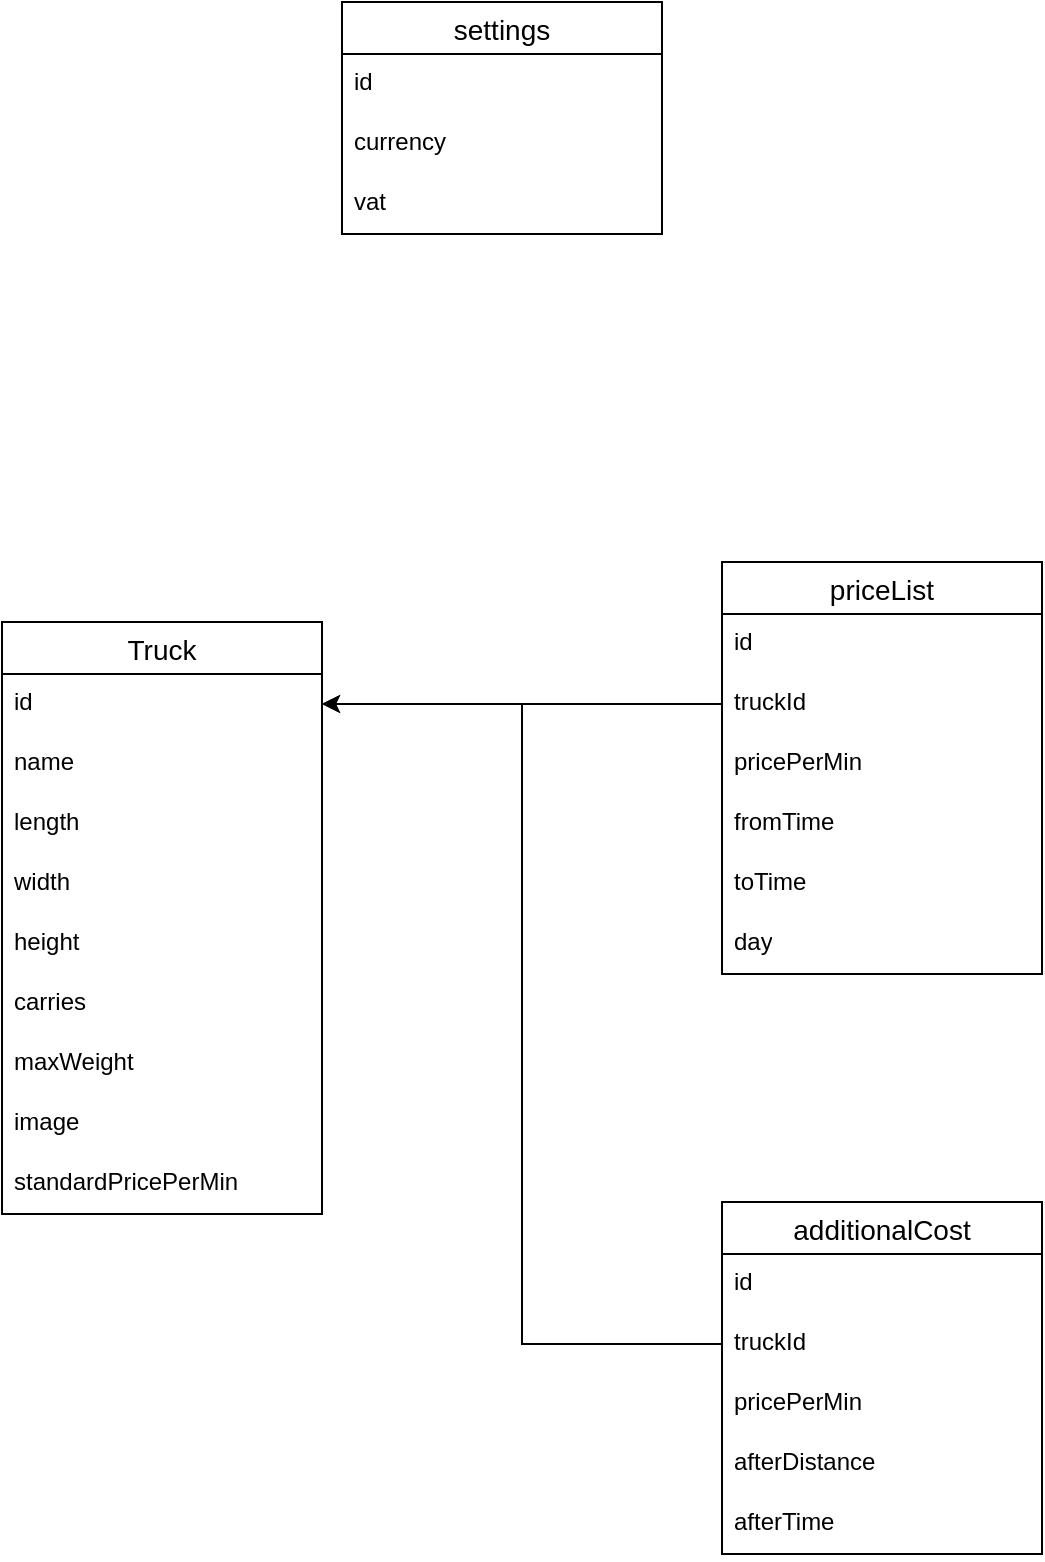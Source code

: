 <mxfile version="23.1.5" type="device">
  <diagram name="Page-1" id="dbbPXJORpN46fs6FFe2Q">
    <mxGraphModel dx="2074" dy="1180" grid="1" gridSize="10" guides="1" tooltips="1" connect="1" arrows="1" fold="1" page="1" pageScale="1" pageWidth="850" pageHeight="1100" math="0" shadow="0">
      <root>
        <mxCell id="0" />
        <mxCell id="1" parent="0" />
        <mxCell id="2cNQ24ebg4AKWxEFbzKe-1" value="Truck" style="swimlane;fontStyle=0;childLayout=stackLayout;horizontal=1;startSize=26;horizontalStack=0;resizeParent=1;resizeParentMax=0;resizeLast=0;collapsible=1;marginBottom=0;align=center;fontSize=14;" parent="1" vertex="1">
          <mxGeometry x="150" y="370" width="160" height="296" as="geometry" />
        </mxCell>
        <mxCell id="2cNQ24ebg4AKWxEFbzKe-2" value="id" style="text;strokeColor=none;fillColor=none;spacingLeft=4;spacingRight=4;overflow=hidden;rotatable=0;points=[[0,0.5],[1,0.5]];portConstraint=eastwest;fontSize=12;whiteSpace=wrap;html=1;" parent="2cNQ24ebg4AKWxEFbzKe-1" vertex="1">
          <mxGeometry y="26" width="160" height="30" as="geometry" />
        </mxCell>
        <mxCell id="2cNQ24ebg4AKWxEFbzKe-3" value="name" style="text;strokeColor=none;fillColor=none;spacingLeft=4;spacingRight=4;overflow=hidden;rotatable=0;points=[[0,0.5],[1,0.5]];portConstraint=eastwest;fontSize=12;whiteSpace=wrap;html=1;" parent="2cNQ24ebg4AKWxEFbzKe-1" vertex="1">
          <mxGeometry y="56" width="160" height="30" as="geometry" />
        </mxCell>
        <mxCell id="2cNQ24ebg4AKWxEFbzKe-5" value="length" style="text;strokeColor=none;fillColor=none;spacingLeft=4;spacingRight=4;overflow=hidden;rotatable=0;points=[[0,0.5],[1,0.5]];portConstraint=eastwest;fontSize=12;whiteSpace=wrap;html=1;" parent="2cNQ24ebg4AKWxEFbzKe-1" vertex="1">
          <mxGeometry y="86" width="160" height="30" as="geometry" />
        </mxCell>
        <mxCell id="2cNQ24ebg4AKWxEFbzKe-6" value="width" style="text;strokeColor=none;fillColor=none;spacingLeft=4;spacingRight=4;overflow=hidden;rotatable=0;points=[[0,0.5],[1,0.5]];portConstraint=eastwest;fontSize=12;whiteSpace=wrap;html=1;" parent="2cNQ24ebg4AKWxEFbzKe-1" vertex="1">
          <mxGeometry y="116" width="160" height="30" as="geometry" />
        </mxCell>
        <mxCell id="2cNQ24ebg4AKWxEFbzKe-7" value="height" style="text;strokeColor=none;fillColor=none;spacingLeft=4;spacingRight=4;overflow=hidden;rotatable=0;points=[[0,0.5],[1,0.5]];portConstraint=eastwest;fontSize=12;whiteSpace=wrap;html=1;" parent="2cNQ24ebg4AKWxEFbzKe-1" vertex="1">
          <mxGeometry y="146" width="160" height="30" as="geometry" />
        </mxCell>
        <mxCell id="2cNQ24ebg4AKWxEFbzKe-47" value="carries" style="text;strokeColor=none;fillColor=none;spacingLeft=4;spacingRight=4;overflow=hidden;rotatable=0;points=[[0,0.5],[1,0.5]];portConstraint=eastwest;fontSize=12;whiteSpace=wrap;html=1;" parent="2cNQ24ebg4AKWxEFbzKe-1" vertex="1">
          <mxGeometry y="176" width="160" height="30" as="geometry" />
        </mxCell>
        <mxCell id="2cNQ24ebg4AKWxEFbzKe-8" value="maxWeight" style="text;strokeColor=none;fillColor=none;spacingLeft=4;spacingRight=4;overflow=hidden;rotatable=0;points=[[0,0.5],[1,0.5]];portConstraint=eastwest;fontSize=12;whiteSpace=wrap;html=1;" parent="2cNQ24ebg4AKWxEFbzKe-1" vertex="1">
          <mxGeometry y="206" width="160" height="30" as="geometry" />
        </mxCell>
        <mxCell id="2cNQ24ebg4AKWxEFbzKe-27" value="image" style="text;strokeColor=none;fillColor=none;spacingLeft=4;spacingRight=4;overflow=hidden;rotatable=0;points=[[0,0.5],[1,0.5]];portConstraint=eastwest;fontSize=12;whiteSpace=wrap;html=1;" parent="2cNQ24ebg4AKWxEFbzKe-1" vertex="1">
          <mxGeometry y="236" width="160" height="30" as="geometry" />
        </mxCell>
        <mxCell id="2cNQ24ebg4AKWxEFbzKe-9" value="standardPricePerMin" style="text;strokeColor=none;fillColor=none;spacingLeft=4;spacingRight=4;overflow=hidden;rotatable=0;points=[[0,0.5],[1,0.5]];portConstraint=eastwest;fontSize=12;whiteSpace=wrap;html=1;" parent="2cNQ24ebg4AKWxEFbzKe-1" vertex="1">
          <mxGeometry y="266" width="160" height="30" as="geometry" />
        </mxCell>
        <mxCell id="2cNQ24ebg4AKWxEFbzKe-19" value="priceList" style="swimlane;fontStyle=0;childLayout=stackLayout;horizontal=1;startSize=26;horizontalStack=0;resizeParent=1;resizeParentMax=0;resizeLast=0;collapsible=1;marginBottom=0;align=center;fontSize=14;" parent="1" vertex="1">
          <mxGeometry x="510" y="340" width="160" height="206" as="geometry" />
        </mxCell>
        <mxCell id="2cNQ24ebg4AKWxEFbzKe-20" value="id" style="text;strokeColor=none;fillColor=none;spacingLeft=4;spacingRight=4;overflow=hidden;rotatable=0;points=[[0,0.5],[1,0.5]];portConstraint=eastwest;fontSize=12;whiteSpace=wrap;html=1;" parent="2cNQ24ebg4AKWxEFbzKe-19" vertex="1">
          <mxGeometry y="26" width="160" height="30" as="geometry" />
        </mxCell>
        <mxCell id="2cNQ24ebg4AKWxEFbzKe-21" value="truckId" style="text;strokeColor=none;fillColor=none;spacingLeft=4;spacingRight=4;overflow=hidden;rotatable=0;points=[[0,0.5],[1,0.5]];portConstraint=eastwest;fontSize=12;whiteSpace=wrap;html=1;" parent="2cNQ24ebg4AKWxEFbzKe-19" vertex="1">
          <mxGeometry y="56" width="160" height="30" as="geometry" />
        </mxCell>
        <mxCell id="2cNQ24ebg4AKWxEFbzKe-22" value="pricePerMin" style="text;strokeColor=none;fillColor=none;spacingLeft=4;spacingRight=4;overflow=hidden;rotatable=0;points=[[0,0.5],[1,0.5]];portConstraint=eastwest;fontSize=12;whiteSpace=wrap;html=1;" parent="2cNQ24ebg4AKWxEFbzKe-19" vertex="1">
          <mxGeometry y="86" width="160" height="30" as="geometry" />
        </mxCell>
        <mxCell id="2cNQ24ebg4AKWxEFbzKe-23" value="fromTime" style="text;strokeColor=none;fillColor=none;spacingLeft=4;spacingRight=4;overflow=hidden;rotatable=0;points=[[0,0.5],[1,0.5]];portConstraint=eastwest;fontSize=12;whiteSpace=wrap;html=1;" parent="2cNQ24ebg4AKWxEFbzKe-19" vertex="1">
          <mxGeometry y="116" width="160" height="30" as="geometry" />
        </mxCell>
        <mxCell id="2cNQ24ebg4AKWxEFbzKe-24" value="toTime" style="text;strokeColor=none;fillColor=none;spacingLeft=4;spacingRight=4;overflow=hidden;rotatable=0;points=[[0,0.5],[1,0.5]];portConstraint=eastwest;fontSize=12;whiteSpace=wrap;html=1;" parent="2cNQ24ebg4AKWxEFbzKe-19" vertex="1">
          <mxGeometry y="146" width="160" height="30" as="geometry" />
        </mxCell>
        <mxCell id="2cNQ24ebg4AKWxEFbzKe-25" value="day" style="text;strokeColor=none;fillColor=none;spacingLeft=4;spacingRight=4;overflow=hidden;rotatable=0;points=[[0,0.5],[1,0.5]];portConstraint=eastwest;fontSize=12;whiteSpace=wrap;html=1;" parent="2cNQ24ebg4AKWxEFbzKe-19" vertex="1">
          <mxGeometry y="176" width="160" height="30" as="geometry" />
        </mxCell>
        <mxCell id="2cNQ24ebg4AKWxEFbzKe-28" style="edgeStyle=orthogonalEdgeStyle;rounded=0;orthogonalLoop=1;jettySize=auto;html=1;" parent="1" source="2cNQ24ebg4AKWxEFbzKe-21" target="2cNQ24ebg4AKWxEFbzKe-2" edge="1">
          <mxGeometry relative="1" as="geometry" />
        </mxCell>
        <mxCell id="2cNQ24ebg4AKWxEFbzKe-29" value="settings" style="swimlane;fontStyle=0;childLayout=stackLayout;horizontal=1;startSize=26;horizontalStack=0;resizeParent=1;resizeParentMax=0;resizeLast=0;collapsible=1;marginBottom=0;align=center;fontSize=14;" parent="1" vertex="1">
          <mxGeometry x="320" y="60" width="160" height="116" as="geometry" />
        </mxCell>
        <mxCell id="2cNQ24ebg4AKWxEFbzKe-30" value="id" style="text;strokeColor=none;fillColor=none;spacingLeft=4;spacingRight=4;overflow=hidden;rotatable=0;points=[[0,0.5],[1,0.5]];portConstraint=eastwest;fontSize=12;whiteSpace=wrap;html=1;" parent="2cNQ24ebg4AKWxEFbzKe-29" vertex="1">
          <mxGeometry y="26" width="160" height="30" as="geometry" />
        </mxCell>
        <mxCell id="2cNQ24ebg4AKWxEFbzKe-36" value="currency" style="text;strokeColor=none;fillColor=none;spacingLeft=4;spacingRight=4;overflow=hidden;rotatable=0;points=[[0,0.5],[1,0.5]];portConstraint=eastwest;fontSize=12;whiteSpace=wrap;html=1;" parent="2cNQ24ebg4AKWxEFbzKe-29" vertex="1">
          <mxGeometry y="56" width="160" height="30" as="geometry" />
        </mxCell>
        <mxCell id="2cNQ24ebg4AKWxEFbzKe-37" value="vat" style="text;strokeColor=none;fillColor=none;spacingLeft=4;spacingRight=4;overflow=hidden;rotatable=0;points=[[0,0.5],[1,0.5]];portConstraint=eastwest;fontSize=12;whiteSpace=wrap;html=1;" parent="2cNQ24ebg4AKWxEFbzKe-29" vertex="1">
          <mxGeometry y="86" width="160" height="30" as="geometry" />
        </mxCell>
        <mxCell id="2cNQ24ebg4AKWxEFbzKe-39" value="additionalCost" style="swimlane;fontStyle=0;childLayout=stackLayout;horizontal=1;startSize=26;horizontalStack=0;resizeParent=1;resizeParentMax=0;resizeLast=0;collapsible=1;marginBottom=0;align=center;fontSize=14;" parent="1" vertex="1">
          <mxGeometry x="510" y="660" width="160" height="176" as="geometry" />
        </mxCell>
        <mxCell id="2cNQ24ebg4AKWxEFbzKe-40" value="id" style="text;strokeColor=none;fillColor=none;spacingLeft=4;spacingRight=4;overflow=hidden;rotatable=0;points=[[0,0.5],[1,0.5]];portConstraint=eastwest;fontSize=12;whiteSpace=wrap;html=1;" parent="2cNQ24ebg4AKWxEFbzKe-39" vertex="1">
          <mxGeometry y="26" width="160" height="30" as="geometry" />
        </mxCell>
        <mxCell id="2cNQ24ebg4AKWxEFbzKe-41" value="truckId" style="text;strokeColor=none;fillColor=none;spacingLeft=4;spacingRight=4;overflow=hidden;rotatable=0;points=[[0,0.5],[1,0.5]];portConstraint=eastwest;fontSize=12;whiteSpace=wrap;html=1;" parent="2cNQ24ebg4AKWxEFbzKe-39" vertex="1">
          <mxGeometry y="56" width="160" height="30" as="geometry" />
        </mxCell>
        <mxCell id="2cNQ24ebg4AKWxEFbzKe-42" value="pricePerMin" style="text;strokeColor=none;fillColor=none;spacingLeft=4;spacingRight=4;overflow=hidden;rotatable=0;points=[[0,0.5],[1,0.5]];portConstraint=eastwest;fontSize=12;whiteSpace=wrap;html=1;" parent="2cNQ24ebg4AKWxEFbzKe-39" vertex="1">
          <mxGeometry y="86" width="160" height="30" as="geometry" />
        </mxCell>
        <mxCell id="2cNQ24ebg4AKWxEFbzKe-43" value="afterDistance" style="text;strokeColor=none;fillColor=none;spacingLeft=4;spacingRight=4;overflow=hidden;rotatable=0;points=[[0,0.5],[1,0.5]];portConstraint=eastwest;fontSize=12;whiteSpace=wrap;html=1;" parent="2cNQ24ebg4AKWxEFbzKe-39" vertex="1">
          <mxGeometry y="116" width="160" height="30" as="geometry" />
        </mxCell>
        <mxCell id="2cNQ24ebg4AKWxEFbzKe-44" value="afterTime" style="text;strokeColor=none;fillColor=none;spacingLeft=4;spacingRight=4;overflow=hidden;rotatable=0;points=[[0,0.5],[1,0.5]];portConstraint=eastwest;fontSize=12;whiteSpace=wrap;html=1;" parent="2cNQ24ebg4AKWxEFbzKe-39" vertex="1">
          <mxGeometry y="146" width="160" height="30" as="geometry" />
        </mxCell>
        <mxCell id="2cNQ24ebg4AKWxEFbzKe-46" style="edgeStyle=orthogonalEdgeStyle;rounded=0;orthogonalLoop=1;jettySize=auto;html=1;entryX=1;entryY=0.5;entryDx=0;entryDy=0;" parent="1" source="2cNQ24ebg4AKWxEFbzKe-41" target="2cNQ24ebg4AKWxEFbzKe-2" edge="1">
          <mxGeometry relative="1" as="geometry" />
        </mxCell>
      </root>
    </mxGraphModel>
  </diagram>
</mxfile>
